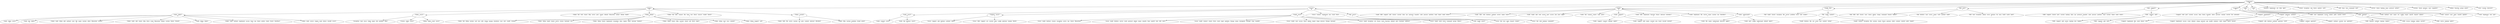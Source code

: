 strict digraph  {
	"['unknown']
90" -> "['token']
31";
	"['unknown']
90" -> "['secur']
19";
	"['unknown']
90" -> "['node']
10";
	"['unknown']
90" -> "['enabl', 'file']
3";
	"['unknown']
90" -> "['fail', 'user']
3";
	"['unknown']
90" -> "['hdfs', 'support']
4";
	"['unknown']
90" -> "['support']
6";
	"['unknown']
90" -> "['hdfs']
4";
	"['unknown']
90" -> "['web']
3";
	"['unknown']
90" -> "['kerbero', 'implement', 'set', 'data', 'qjm']
1";
	"['unknown']
90" -> "['renew', 'exception', 'call', 'throw', 'pointer', 'null']
1";
	"['unknown']
90" -> "['add', 'base', 'test', 'command', 'end']
1";
	"['unknown']
90" -> "['server', 'check', 'hadoop', 'base', 'protocol', 'author']
1";
	"['unknown']
90" -> "['system', 'check', 'permiss', 'case', 'snapshot']
1";
	"['unknown']
90" -> "['admin', 'function', 'group', 'proxi']
1";
	"['unknown']
90" -> "['user', 'custom', 'directori']
1";
	"['token']
31" -> "['node', 'token']
14";
	"['token']
31" -> "['token', 'secur']
7";
	"['token']
31" -> "['token', 'fail', 'web', 'renew', 'hftp', 'servic', 'port', 'requir', 'default', 'filesystem', 'author', 'obtain', 'build']
1";
	"['token']
31" -> "['token', 'deleg']
6";
	"['token']
31" -> "['token', 'fail', 'hdfs', 'connect', 'file', 'base', 'test', 'block', 'concurr', 'reader', 'batch']
1";
	"['token']
31" -> "['token', 'system']
2";
	"['secur']
19" -> "['node', 'secur']
6";
	"['secur']
19" -> "['support', 'secur']
2";
	"['secur']
19" -> "['enabl', 'secur']
8";
	"['secur']
19" -> "['secur', 'connect', 'implement', 'jira', 'track', 'fsck']
1";
	"['secur']
19" -> "['fail', 'secur']
2";
	"['node']
10" -> "['node', 'hdfs', 'support', 'add', 'cluster', 'current', 'data', 'rpc', 'protocol', 'transfer', 'code', 'process', 'perform', 'read', '\
share', 'send', 'write']
1";
	"['node']
10" -> "['node', 'hdfs', 'web', 'kerbero', 'authent', 'server', 'name', 'start']
1";
	"['node']
10" -> "['node', 'enabl', 'add', 'web', 'server', 'port', 'access', 'jira', 'java', 'page']
1";
	"['node']
10" -> "['node', 'fail', 'connect', 'renew', 'code', 'java']
1";
	"['node']
10" -> "['node', 'support']
2";
	"['node']
10" -> "['node', 'hdfs', 'implement', 'function', 'featur', 'abstract', 'introduc']
1";
	"['node']
10" -> "['node', 'implement', 'file', 'server', 'name', 'system', 'rpc', 'distribut']
1";
	"['node']
10" -> "['node', 'understand']
2";
	"['enabl', 'file']
3" -> "['fail', 'enabl', 'cluster', 'exception', 'file', 'server', 'problem', 'error', 'end', 'socket']
1";
	"['enabl', 'file']
3" -> "['file', 'enabl', 'context']
2";
	"['fail', 'user']
3" -> "['fail', 'hdfs', 'add', 'cluster', 'user', 'check', 'admin', 'chang', 'command', 'branch', 'balanc']
1";
	"['fail', 'user']
3" -> "['fail', 'kerbero', 'user', 'servic', 'name', 'verif', 'method', 'valid']
1";
	"['fail', 'user']
3" -> "['fail', 'user', 'exception', 'admin', 'error', 'permiss', 'fix', 'miss', 'build', 'cache', 'pool']
1";
	"['hdfs', 'support']
4" -> "['hdfs', 'support', 'cluster', 'port', 'current', 'hadoop', 'data', 'rpc', 'protocol', 'transfer', 'code', 'process', 'perform', '\
read', 'custom', 'share', 'send', 'write']
1";
	"['hdfs', 'support']
4" -> "['hdfs', 'support', 'add']
3";
	"['support']
6" -> "['support', 'web', 'port', 'current', 'access', 'data', 'block', 'transfer', 'allow', 'prevent', 'contain', 'servlet', 'list', '\
network']
1";
	"['support']
6" -> "['support', 'implement']
2";
	"['support']
6" -> "['support', 'gateway', 'authent']
3";
	"['hdfs']
4" -> "['hdfs', 'user', 'implement', 'access', 'author', 'path', 'control', 'level']
1";
	"['hdfs']
4" -> "['hdfs', 'hadoop']
3";
	"['web']
3" -> "['web', 'authent', 'user', 'name', 'set', 'config', 'requir', 'specifi', 'request', 'option']
1";
	"['web']
3" -> "['web', 'connect', 'user', 'open', 'someth', 'pipelin']
1";
	"['web']
3" -> "['web', 'implement', 'test', 'api']
1";
	"['node', 'token']
14" -> "['node', 'token', 'secur']
5";
	"['node', 'token']
14" -> "['node', 'fail', 'token']
2";
	"['node', 'token']
14" -> "['token', 'node', 'deleg', 'add', 'authent', 'user', 'file', 'name', 'system', 'allow', 'filesystem', 'assum']
1";
	"['node', 'token']
14" -> "['token', 'node', 'add', 'renew', 'hftp', 'fetch', 'creat', 'filesystem', 'obtain', 'custom', 'featur', 'thread']
1";
	"['node', 'token']
14" -> "['node', 'deleg', 'token']
3";
	"['node', 'token']
14" -> "['token', 'node', 'authent', 'implement', 'access', 'base', 'rpc', 'block', 'author', 'share', 'factor', 'interface']
1";
	"['node', 'token']
14" -> "['token', 'node', 'server', 'region', 'read', 'detect', 'invalid', 'occur']
1";
	"['token', 'secur']
7" -> "['exception', 'task', 'secur', 'token', 'ignor', 'fail', 'problem', 'hftp']
2";
	"['token', 'secur']
7" -> "['cluster', 'token', 'secur']
3";
	"['token', 'secur']
7" -> "['deleg', 'token', 'creat', 'secur']
2";
	"['token', 'deleg']
6" -> "['token', 'fail', 'deleg', 'system', 'call', 'test', 'edit', 'chang', 'manag', 'shutdown', 'race', 'exit', 'condit', 'stream']
1";
	"['token', 'deleg']
6" -> "['token', 'deleg', 'enabl', 'renew', 'servic', 'return', 'hostnam', 'uri']
1";
	"['token', 'deleg']
6" -> "['token', 'deleg', 'renew', 'implement', 'exception', 'data', 'region', 'delet', 'messag', 'respons']
1";
	"['token', 'deleg']
6" -> "['token', 'deleg', 'renew', 'hftp', 'current', 'check', 'call', 'fetch', 'expir']
1";
	"['token', 'deleg']
6" -> "['token', 'deleg', 'user', 'issu', 'contain']
1";
	"['token', 'deleg']
6" -> "['token', 'deleg', 'support', 'call']
1";
	"['token', 'system']
2" -> "['token', 'hdfs', 'file', 'servic', 'system', 'set', 'give', 'context', 'abstract', 'dfsclient']
1";
	"['token', 'system']
2" -> "['token', 'hftp', 'system', 'problem', 'break', 'proxi']
1";
	"['node', 'secur']
6" -> "['node', 'connect', 'secur']
3";
	"['node', 'secur']
6" -> "['node', 'fail', 'kerbero', 'secur']
3";
	"['support', 'secur']
2" -> "['secur', 'support', 'add', 'kerbero', 'authent', 'allow']
1";
	"['support', 'secur']
2" -> "['secur', 'hdfs', 'support', 'set', 'current', 'data', 'config', 'gateway', 'manag', 'detail']
1";
	"['enabl', 'secur']
8" -> "['secur', 'enabl', 'kerbero', 'cluster', 'exception', 'servic', 'rpc', 'throw', 'filesystem']
1";
	"['enabl', 'secur']
8" -> "['secur', 'enabl', 'kerbero', 'server', 'work', 'protocol', 'admin', 'mean', 'someth', 'time', 'specifi', 'valu', 'info', 'note']
\
1";
	"['enabl', 'secur']
8" -> "['secur', 'enabl', 'connect', 'renew', 'fetch', 'work', 'expir', 'perform', 'fsimag', 'merg', 'checkpoint', 'attempt', 'stop', '\
standbi']
1";
	"['enabl', 'secur']
8" -> "['secur', 'enabl', 'user', 'access', 'fetch', 'admin', 'requir', 'imag', 'process', 'fsimag', 'messag']
1";
	"['enabl', 'secur']
8" -> "['secur', 'enabl', 'exception', 'set', 'throw', 'start', 'function', 'default', 'give', 'hostnam', 'address']
1";
	"['enabl', 'secur']
8" -> "['secur', 'enabl', 'work', 'error', 'command', 'group', 'follow']
1";
	"['enabl', 'secur']
8" -> "['web', 'enabl', 'secur']
2";
	"['fail', 'secur']
2" -> "['secur', 'fail', 'test', 'open', 'branch', 'renam']
1";
	"['fail', 'secur']
2" -> "['secur', 'fail', 'web', 'hadoop', 'command']
1";
	"['node', 'support']
2" -> "['node', 'support', 'connect', 'hadoop', 'updat']
1";
	"['node', 'support']
2" -> "['node', 'support', 'add', 'name', 'current', 'jira', 'track', 'second', 'journal']
1";
	"['node', 'understand']
2" -> "['node', 'file', 'name', 'understand', 'directori', 'applic']
1";
	"['node', 'understand']
2" -> "['node', 'port', 'config', 'understand', 'default', 'ignor']
1";
	"['file', 'enabl', 'context']
2" -> "['enabl', 'kerbero', 'file', 'set', 'creat', 'test', 'context', 'setup']
1";
	"['file', 'enabl', 'context']
2" -> "['enabl', 'connect', 'exception', 'file', 'system', 'check', 'throw', 'permiss', 'delet', 'contain', 'context', 'path', 'target']
\
1";
	"['hdfs', 'support', 'add']
3" -> "['hdfs', 'support', 'add', 'servic', 'hadoop', 'jira', 'region']
1";
	"['hdfs', 'support', 'add']
3" -> "['hdfs', 'support', 'add', 'web']
2";
	"['support', 'implement']
2" -> "['support', 'implement', 'file', 'work', 'featur', 'util']
1";
	"['support', 'implement']
2" -> "['support', 'implement', 'access', 'creat', 'default', 'chang', 'prevent', 'api', 'modifi', 'submiss', 'valid', 'report', 'patch', '\
includ']
1";
	"['support', 'gateway', 'authent']
3" -> "['support', 'add', 'kerbero', 'authent', 'gateway', 'verif']
1";
	"['support', 'gateway', 'authent']
3" -> "['support', 'authent', 'gateway']
1";
	"['support', 'gateway', 'authent']
3" -> "['support', 'authent', 'current', 'rpc', 'gateway']
1";
	"['hdfs', 'hadoop']
3" -> "['hdfs', 'kerbero', 'authent', 'hadoop', 'region']
1";
	"['hdfs', 'hadoop']
3" -> "['hdfs', 'access', 'hadoop', 'admin', 'servlet']
1";
	"['hdfs', 'hadoop']
3" -> "['hdfs', 'servic', 'hadoop', 'polici']
1";
}
